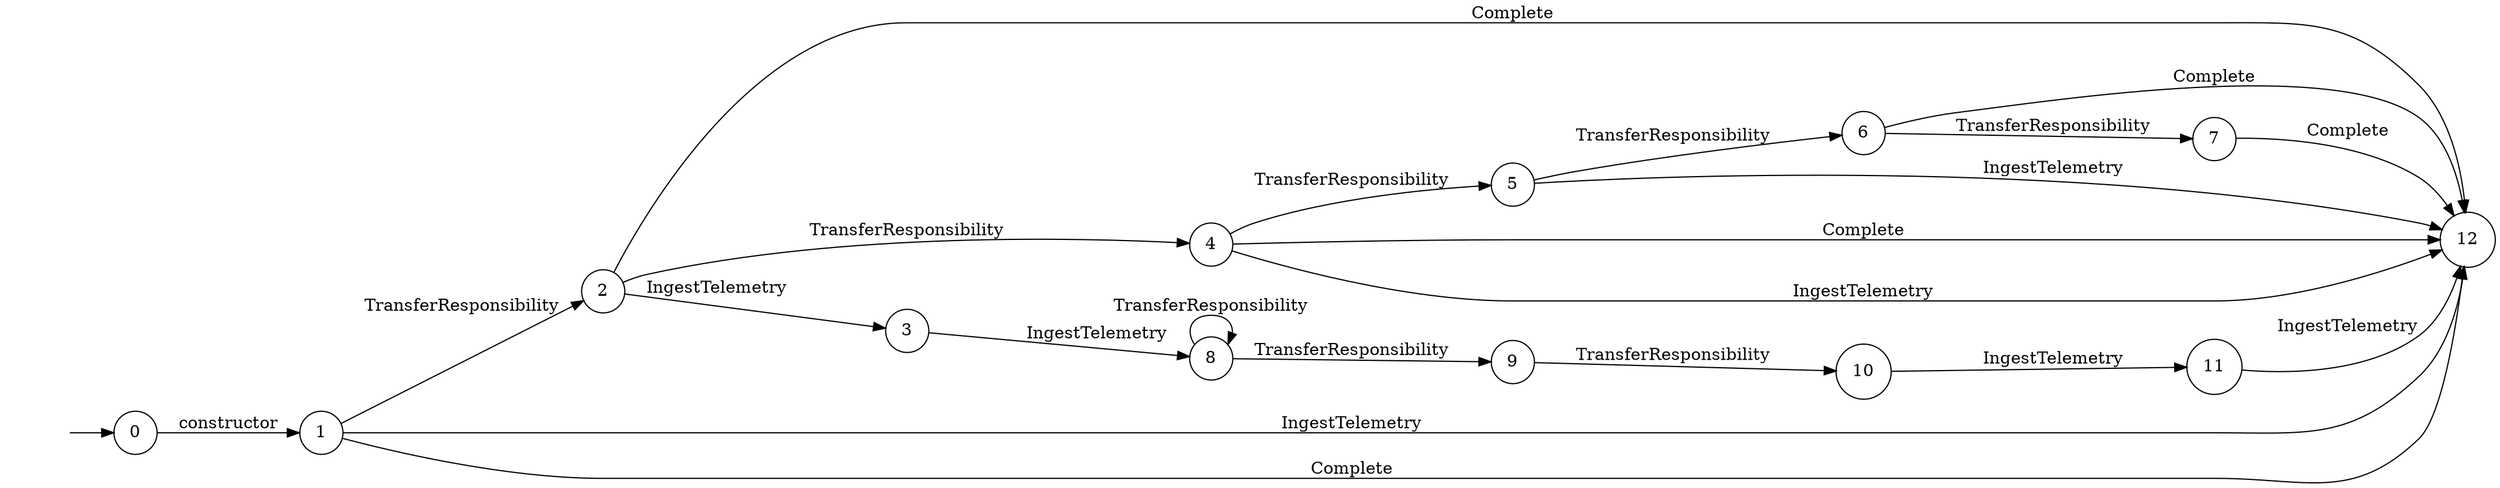 digraph "Dapp-Automata-data/fuzzer/testnetdata-model-rq1/RefrigeratedTransportation/Ktail-2" {
	graph [rankdir=LR]
	"" [label="" shape=plaintext]
	2 [label=2 shape=circle]
	5 [label=5 shape=circle]
	10 [label=10 shape=circle]
	6 [label=6 shape=circle]
	12 [label=12 shape=circle]
	4 [label=4 shape=circle]
	8 [label=8 shape=circle]
	3 [label=3 shape=circle]
	11 [label=11 shape=circle]
	1 [label=1 shape=circle]
	7 [label=7 shape=circle]
	0 [label=0 shape=circle]
	9 [label=9 shape=circle]
	"" -> 0 [label=""]
	0 -> 1 [label=constructor]
	1 -> 2 [label=TransferResponsibility]
	1 -> 12 [label=IngestTelemetry]
	1 -> 12 [label=Complete]
	2 -> 3 [label=IngestTelemetry]
	2 -> 4 [label=TransferResponsibility]
	2 -> 12 [label=Complete]
	4 -> 5 [label=TransferResponsibility]
	4 -> 12 [label=Complete]
	4 -> 12 [label=IngestTelemetry]
	5 -> 6 [label=TransferResponsibility]
	5 -> 12 [label=IngestTelemetry]
	6 -> 7 [label=TransferResponsibility]
	6 -> 12 [label=Complete]
	8 -> 8 [label=TransferResponsibility]
	8 -> 9 [label=TransferResponsibility]
	9 -> 10 [label=TransferResponsibility]
	10 -> 11 [label=IngestTelemetry]
	3 -> 8 [label=IngestTelemetry]
	7 -> 12 [label=Complete]
	11 -> 12 [label=IngestTelemetry]
}

